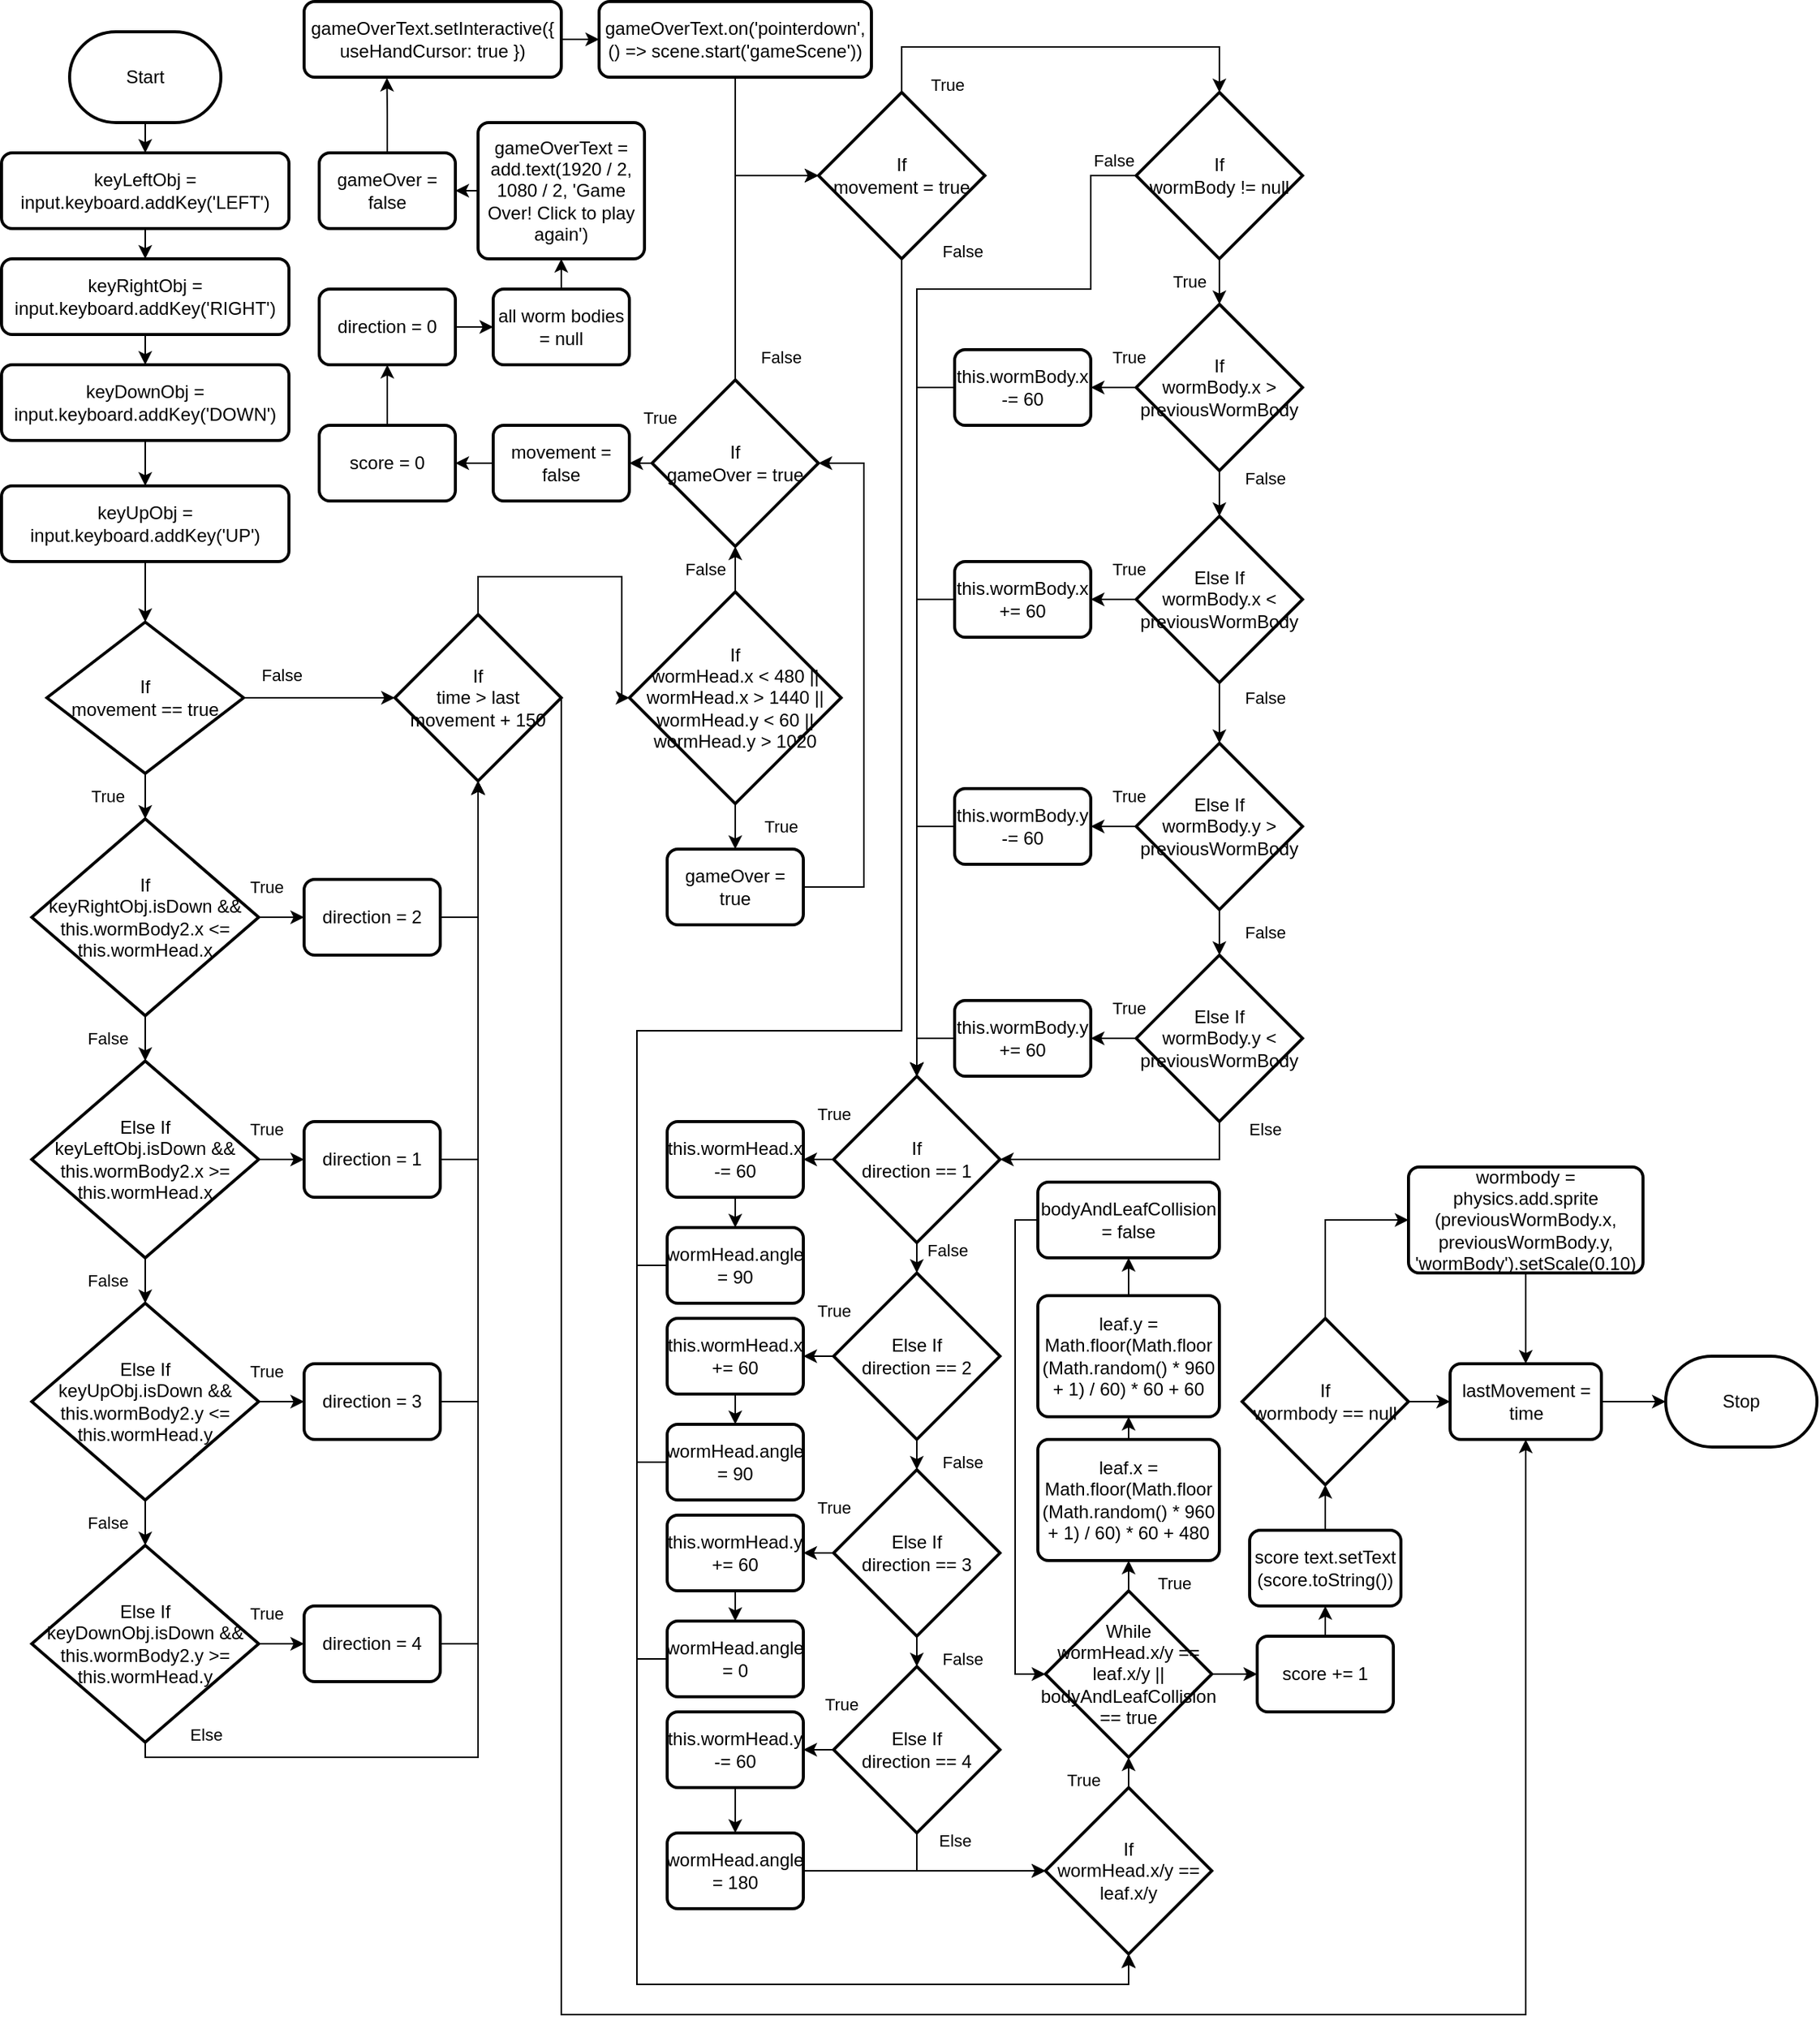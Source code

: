 <mxfile>
    <diagram id="HIP3nbAZw_EuaXWnEj3U" name="Page-1">
        <mxGraphModel dx="585" dy="398" grid="1" gridSize="10" guides="1" tooltips="1" connect="1" arrows="1" fold="1" page="1" pageScale="1" pageWidth="850" pageHeight="1100" math="0" shadow="0">
            <root>
                <mxCell id="0"/>
                <mxCell id="1" parent="0"/>
                <mxCell id="8" style="edgeStyle=none;html=1;entryX=0.5;entryY=0;entryDx=0;entryDy=0;" parent="1" source="2" target="4" edge="1">
                    <mxGeometry relative="1" as="geometry"/>
                </mxCell>
                <mxCell id="2" value="Start" style="strokeWidth=2;html=1;shape=mxgraph.flowchart.terminator;whiteSpace=wrap;" parent="1" vertex="1">
                    <mxGeometry x="55" y="40" width="100" height="60" as="geometry"/>
                </mxCell>
                <mxCell id="3" value="Stop" style="strokeWidth=2;html=1;shape=mxgraph.flowchart.terminator;whiteSpace=wrap;" parent="1" vertex="1">
                    <mxGeometry x="1110" y="915" width="100" height="60" as="geometry"/>
                </mxCell>
                <mxCell id="9" style="edgeStyle=none;html=1;entryX=0.5;entryY=0;entryDx=0;entryDy=0;" parent="1" source="4" target="5" edge="1">
                    <mxGeometry relative="1" as="geometry"/>
                </mxCell>
                <mxCell id="4" value="keyLeftObj = input.keyboard.addKey(&#39;LEFT&#39;)" style="rounded=1;whiteSpace=wrap;html=1;absoluteArcSize=1;arcSize=14;strokeWidth=2;" parent="1" vertex="1">
                    <mxGeometry x="10" y="120" width="190" height="50" as="geometry"/>
                </mxCell>
                <mxCell id="10" style="edgeStyle=none;html=1;entryX=0.5;entryY=0;entryDx=0;entryDy=0;" parent="1" source="5" target="6" edge="1">
                    <mxGeometry relative="1" as="geometry"/>
                </mxCell>
                <mxCell id="5" value="keyRightObj = input.keyboard.addKey(&#39;RIGHT&#39;)" style="rounded=1;whiteSpace=wrap;html=1;absoluteArcSize=1;arcSize=14;strokeWidth=2;" parent="1" vertex="1">
                    <mxGeometry x="10" y="190" width="190" height="50" as="geometry"/>
                </mxCell>
                <mxCell id="11" style="edgeStyle=none;html=1;entryX=0.5;entryY=0;entryDx=0;entryDy=0;" parent="1" source="6" target="7" edge="1">
                    <mxGeometry relative="1" as="geometry"/>
                </mxCell>
                <mxCell id="6" value="keyDownObj = input.keyboard.addKey(&#39;DOWN&#39;)" style="rounded=1;whiteSpace=wrap;html=1;absoluteArcSize=1;arcSize=14;strokeWidth=2;" parent="1" vertex="1">
                    <mxGeometry x="10" y="260" width="190" height="50" as="geometry"/>
                </mxCell>
                <mxCell id="7" value="keyUpObj = input.keyboard.addKey(&#39;UP&#39;)" style="rounded=1;whiteSpace=wrap;html=1;absoluteArcSize=1;arcSize=14;strokeWidth=2;" parent="1" vertex="1">
                    <mxGeometry x="10" y="340" width="190" height="50" as="geometry"/>
                </mxCell>
                <mxCell id="12" value="If&lt;div&gt;movement == true&lt;/div&gt;" style="strokeWidth=2;html=1;shape=mxgraph.flowchart.decision;whiteSpace=wrap;" parent="1" vertex="1">
                    <mxGeometry x="40" y="430" width="130" height="100" as="geometry"/>
                </mxCell>
                <mxCell id="13" style="edgeStyle=none;html=1;entryX=0.5;entryY=0;entryDx=0;entryDy=0;entryPerimeter=0;" parent="1" source="7" target="12" edge="1">
                    <mxGeometry relative="1" as="geometry"/>
                </mxCell>
                <mxCell id="29" style="edgeStyle=orthogonalEdgeStyle;shape=connector;curved=0;rounded=0;html=1;entryX=0;entryY=0.5;entryDx=0;entryDy=0;strokeColor=default;align=center;verticalAlign=middle;fontFamily=Helvetica;fontSize=11;fontColor=default;labelBackgroundColor=default;endArrow=classic;" parent="1" source="14" target="22" edge="1">
                    <mxGeometry relative="1" as="geometry"/>
                </mxCell>
                <mxCell id="14" value="If&lt;div&gt;keyRightObj.isDown &amp;amp;&amp;amp; this.wormBody2.x &amp;lt;= this.wormHead.x&lt;/div&gt;" style="strokeWidth=2;html=1;shape=mxgraph.flowchart.decision;whiteSpace=wrap;" parent="1" vertex="1">
                    <mxGeometry x="30" y="560" width="150" height="130" as="geometry"/>
                </mxCell>
                <mxCell id="31" style="edgeStyle=orthogonalEdgeStyle;shape=connector;curved=0;rounded=0;html=1;entryX=0;entryY=0.5;entryDx=0;entryDy=0;strokeColor=default;align=center;verticalAlign=middle;fontFamily=Helvetica;fontSize=11;fontColor=default;labelBackgroundColor=default;endArrow=classic;" parent="1" source="15" target="30" edge="1">
                    <mxGeometry relative="1" as="geometry"/>
                </mxCell>
                <mxCell id="15" value="Else If&lt;div&gt;keyLeftObj.isDown &amp;amp;&amp;amp; this.wormBody2.x &amp;gt;= this.wormHead.x&lt;/div&gt;" style="strokeWidth=2;html=1;shape=mxgraph.flowchart.decision;whiteSpace=wrap;" parent="1" vertex="1">
                    <mxGeometry x="30" y="720" width="150" height="130" as="geometry"/>
                </mxCell>
                <mxCell id="33" style="edgeStyle=orthogonalEdgeStyle;shape=connector;curved=0;rounded=0;html=1;entryX=0;entryY=0.5;entryDx=0;entryDy=0;strokeColor=default;align=center;verticalAlign=middle;fontFamily=Helvetica;fontSize=11;fontColor=default;labelBackgroundColor=default;endArrow=classic;" parent="1" source="16" target="32" edge="1">
                    <mxGeometry relative="1" as="geometry"/>
                </mxCell>
                <mxCell id="16" value="Else If&lt;div&gt;keyUpObj.isDown &amp;amp;&amp;amp; this.wormBody2.y &amp;lt;= this.wormHead.y&lt;/div&gt;" style="strokeWidth=2;html=1;shape=mxgraph.flowchart.decision;whiteSpace=wrap;" parent="1" vertex="1">
                    <mxGeometry x="30" y="880" width="150" height="130" as="geometry"/>
                </mxCell>
                <mxCell id="17" style="edgeStyle=none;html=1;entryX=0.5;entryY=0;entryDx=0;entryDy=0;entryPerimeter=0;" parent="1" source="12" target="14" edge="1">
                    <mxGeometry relative="1" as="geometry"/>
                </mxCell>
                <mxCell id="18" style="edgeStyle=none;html=1;entryX=0.5;entryY=0;entryDx=0;entryDy=0;entryPerimeter=0;" parent="1" source="14" target="15" edge="1">
                    <mxGeometry relative="1" as="geometry"/>
                </mxCell>
                <mxCell id="35" style="edgeStyle=orthogonalEdgeStyle;shape=connector;curved=0;rounded=0;html=1;entryX=0;entryY=0.5;entryDx=0;entryDy=0;strokeColor=default;align=center;verticalAlign=middle;fontFamily=Helvetica;fontSize=11;fontColor=default;labelBackgroundColor=default;endArrow=classic;" parent="1" source="20" target="34" edge="1">
                    <mxGeometry relative="1" as="geometry"/>
                </mxCell>
                <mxCell id="20" value="Else If&lt;div&gt;keyDownObj.isDown &amp;amp;&amp;amp; this.wormBody2.y &amp;gt;= this.wormHead.y&lt;/div&gt;" style="strokeWidth=2;html=1;shape=mxgraph.flowchart.decision;whiteSpace=wrap;" parent="1" vertex="1">
                    <mxGeometry x="30" y="1040" width="150" height="130" as="geometry"/>
                </mxCell>
                <mxCell id="22" value="direction = 2" style="rounded=1;whiteSpace=wrap;html=1;absoluteArcSize=1;arcSize=14;strokeWidth=2;" parent="1" vertex="1">
                    <mxGeometry x="210" y="600" width="90" height="50" as="geometry"/>
                </mxCell>
                <mxCell id="27" style="edgeStyle=orthogonalEdgeStyle;shape=connector;curved=0;rounded=0;html=1;entryX=0.5;entryY=0;entryDx=0;entryDy=0;entryPerimeter=0;strokeColor=default;align=center;verticalAlign=middle;fontFamily=Helvetica;fontSize=11;fontColor=default;labelBackgroundColor=default;endArrow=classic;" parent="1" source="15" target="16" edge="1">
                    <mxGeometry relative="1" as="geometry"/>
                </mxCell>
                <mxCell id="28" style="edgeStyle=orthogonalEdgeStyle;shape=connector;curved=0;rounded=0;html=1;entryX=0.5;entryY=0;entryDx=0;entryDy=0;entryPerimeter=0;strokeColor=default;align=center;verticalAlign=middle;fontFamily=Helvetica;fontSize=11;fontColor=default;labelBackgroundColor=default;endArrow=classic;" parent="1" source="16" target="20" edge="1">
                    <mxGeometry relative="1" as="geometry"/>
                </mxCell>
                <mxCell id="30" value="direction = 1" style="rounded=1;whiteSpace=wrap;html=1;absoluteArcSize=1;arcSize=14;strokeWidth=2;" parent="1" vertex="1">
                    <mxGeometry x="210" y="760" width="90" height="50" as="geometry"/>
                </mxCell>
                <mxCell id="32" value="direction = 3" style="rounded=1;whiteSpace=wrap;html=1;absoluteArcSize=1;arcSize=14;strokeWidth=2;" parent="1" vertex="1">
                    <mxGeometry x="210" y="920" width="90" height="50" as="geometry"/>
                </mxCell>
                <mxCell id="34" value="direction = 4" style="rounded=1;whiteSpace=wrap;html=1;absoluteArcSize=1;arcSize=14;strokeWidth=2;" parent="1" vertex="1">
                    <mxGeometry x="210" y="1080" width="90" height="50" as="geometry"/>
                </mxCell>
                <mxCell id="214" style="edgeStyle=orthogonalEdgeStyle;html=1;entryX=0.5;entryY=1;entryDx=0;entryDy=0;rounded=0;curved=0;exitX=1;exitY=0.5;exitDx=0;exitDy=0;exitPerimeter=0;" edge="1" parent="1" source="37" target="206">
                    <mxGeometry relative="1" as="geometry">
                        <Array as="points">
                            <mxPoint x="380" y="1350"/>
                            <mxPoint x="1018" y="1350"/>
                        </Array>
                    </mxGeometry>
                </mxCell>
                <mxCell id="37" value="If&lt;div&gt;time &amp;gt; last movement + 150&lt;/div&gt;" style="strokeWidth=2;html=1;shape=mxgraph.flowchart.decision;whiteSpace=wrap;" parent="1" vertex="1">
                    <mxGeometry x="270" y="425" width="110" height="110" as="geometry"/>
                </mxCell>
                <mxCell id="38" style="edgeStyle=orthogonalEdgeStyle;shape=connector;curved=0;rounded=0;html=1;entryX=0;entryY=0.5;entryDx=0;entryDy=0;entryPerimeter=0;strokeColor=default;align=center;verticalAlign=middle;fontFamily=Helvetica;fontSize=11;fontColor=default;labelBackgroundColor=default;endArrow=classic;" parent="1" source="12" target="37" edge="1">
                    <mxGeometry relative="1" as="geometry"/>
                </mxCell>
                <mxCell id="39" style="edgeStyle=orthogonalEdgeStyle;shape=connector;curved=0;rounded=0;html=1;entryX=0.5;entryY=1;entryDx=0;entryDy=0;entryPerimeter=0;strokeColor=default;align=center;verticalAlign=middle;fontFamily=Helvetica;fontSize=11;fontColor=default;labelBackgroundColor=default;endArrow=classic;" parent="1" source="22" target="37" edge="1">
                    <mxGeometry relative="1" as="geometry">
                        <Array as="points">
                            <mxPoint x="325" y="625"/>
                        </Array>
                    </mxGeometry>
                </mxCell>
                <mxCell id="40" style="edgeStyle=orthogonalEdgeStyle;shape=connector;curved=0;rounded=0;html=1;entryX=0.5;entryY=1;entryDx=0;entryDy=0;entryPerimeter=0;strokeColor=default;align=center;verticalAlign=middle;fontFamily=Helvetica;fontSize=11;fontColor=default;labelBackgroundColor=default;endArrow=classic;" parent="1" source="30" target="37" edge="1">
                    <mxGeometry relative="1" as="geometry">
                        <Array as="points">
                            <mxPoint x="325" y="785"/>
                        </Array>
                    </mxGeometry>
                </mxCell>
                <mxCell id="41" style="edgeStyle=orthogonalEdgeStyle;shape=connector;curved=0;rounded=0;html=1;entryX=0.5;entryY=1;entryDx=0;entryDy=0;entryPerimeter=0;strokeColor=default;align=center;verticalAlign=middle;fontFamily=Helvetica;fontSize=11;fontColor=default;labelBackgroundColor=default;endArrow=classic;" parent="1" source="32" target="37" edge="1">
                    <mxGeometry relative="1" as="geometry">
                        <Array as="points">
                            <mxPoint x="325" y="945"/>
                        </Array>
                    </mxGeometry>
                </mxCell>
                <mxCell id="42" style="edgeStyle=orthogonalEdgeStyle;shape=connector;curved=0;rounded=0;html=1;entryX=0.5;entryY=1;entryDx=0;entryDy=0;entryPerimeter=0;strokeColor=default;align=center;verticalAlign=middle;fontFamily=Helvetica;fontSize=11;fontColor=default;labelBackgroundColor=default;endArrow=classic;" parent="1" source="34" target="37" edge="1">
                    <mxGeometry relative="1" as="geometry">
                        <Array as="points">
                            <mxPoint x="325" y="1105"/>
                        </Array>
                    </mxGeometry>
                </mxCell>
                <mxCell id="44" style="edgeStyle=orthogonalEdgeStyle;shape=connector;curved=0;rounded=0;html=1;entryX=0.5;entryY=1;entryDx=0;entryDy=0;entryPerimeter=0;strokeColor=default;align=center;verticalAlign=middle;fontFamily=Helvetica;fontSize=11;fontColor=default;labelBackgroundColor=default;endArrow=classic;" parent="1" source="20" target="37" edge="1">
                    <mxGeometry relative="1" as="geometry">
                        <Array as="points">
                            <mxPoint x="105" y="1180"/>
                            <mxPoint x="325" y="1180"/>
                        </Array>
                    </mxGeometry>
                </mxCell>
                <mxCell id="45" value="True" style="text;html=1;align=center;verticalAlign=middle;resizable=0;points=[];autosize=1;strokeColor=none;fillColor=none;fontFamily=Helvetica;fontSize=11;fontColor=default;labelBackgroundColor=default;" parent="1" vertex="1">
                    <mxGeometry x="55" y="530" width="50" height="30" as="geometry"/>
                </mxCell>
                <mxCell id="46" value="True" style="text;html=1;align=center;verticalAlign=middle;resizable=0;points=[];autosize=1;strokeColor=none;fillColor=none;fontFamily=Helvetica;fontSize=11;fontColor=default;labelBackgroundColor=default;" parent="1" vertex="1">
                    <mxGeometry x="160" y="590" width="50" height="30" as="geometry"/>
                </mxCell>
                <mxCell id="47" value="True" style="text;html=1;align=center;verticalAlign=middle;resizable=0;points=[];autosize=1;strokeColor=none;fillColor=none;fontFamily=Helvetica;fontSize=11;fontColor=default;labelBackgroundColor=default;" parent="1" vertex="1">
                    <mxGeometry x="160" y="750" width="50" height="30" as="geometry"/>
                </mxCell>
                <mxCell id="48" value="True" style="text;html=1;align=center;verticalAlign=middle;resizable=0;points=[];autosize=1;strokeColor=none;fillColor=none;fontFamily=Helvetica;fontSize=11;fontColor=default;labelBackgroundColor=default;" parent="1" vertex="1">
                    <mxGeometry x="160" y="910" width="50" height="30" as="geometry"/>
                </mxCell>
                <mxCell id="49" value="True" style="text;html=1;align=center;verticalAlign=middle;resizable=0;points=[];autosize=1;strokeColor=none;fillColor=none;fontFamily=Helvetica;fontSize=11;fontColor=default;labelBackgroundColor=default;" parent="1" vertex="1">
                    <mxGeometry x="160" y="1070" width="50" height="30" as="geometry"/>
                </mxCell>
                <mxCell id="50" value="False" style="text;html=1;align=center;verticalAlign=middle;resizable=0;points=[];autosize=1;strokeColor=none;fillColor=none;fontFamily=Helvetica;fontSize=11;fontColor=default;labelBackgroundColor=default;" parent="1" vertex="1">
                    <mxGeometry x="170" y="450" width="50" height="30" as="geometry"/>
                </mxCell>
                <mxCell id="51" value="False" style="text;html=1;align=center;verticalAlign=middle;resizable=0;points=[];autosize=1;strokeColor=none;fillColor=none;fontFamily=Helvetica;fontSize=11;fontColor=default;labelBackgroundColor=default;" parent="1" vertex="1">
                    <mxGeometry x="55" y="690" width="50" height="30" as="geometry"/>
                </mxCell>
                <mxCell id="52" value="False" style="text;html=1;align=center;verticalAlign=middle;resizable=0;points=[];autosize=1;strokeColor=none;fillColor=none;fontFamily=Helvetica;fontSize=11;fontColor=default;labelBackgroundColor=default;" parent="1" vertex="1">
                    <mxGeometry x="55" y="850" width="50" height="30" as="geometry"/>
                </mxCell>
                <mxCell id="53" value="False" style="text;html=1;align=center;verticalAlign=middle;resizable=0;points=[];autosize=1;strokeColor=none;fillColor=none;fontFamily=Helvetica;fontSize=11;fontColor=default;labelBackgroundColor=default;" parent="1" vertex="1">
                    <mxGeometry x="55" y="1010" width="50" height="30" as="geometry"/>
                </mxCell>
                <mxCell id="54" value="Else" style="text;html=1;align=center;verticalAlign=middle;resizable=0;points=[];autosize=1;strokeColor=none;fillColor=none;fontFamily=Helvetica;fontSize=11;fontColor=default;labelBackgroundColor=default;" parent="1" vertex="1">
                    <mxGeometry x="125" y="1150" width="40" height="30" as="geometry"/>
                </mxCell>
                <mxCell id="60" style="edgeStyle=none;html=1;entryX=0.5;entryY=0;entryDx=0;entryDy=0;" parent="1" source="55" target="59" edge="1">
                    <mxGeometry relative="1" as="geometry"/>
                </mxCell>
                <mxCell id="55" value="If&lt;div&gt;&lt;span style=&quot;font-size: 12px;&quot;&gt;wormHead.x &amp;lt; 480 || wormHead.x &amp;gt; 1440 || wormHead.y &amp;lt; 60 || wormHead.y &amp;gt; 1020&lt;/span&gt;&lt;/div&gt;" style="strokeWidth=2;html=1;shape=mxgraph.flowchart.decision;whiteSpace=wrap;" parent="1" vertex="1">
                    <mxGeometry x="425" y="410" width="140" height="140" as="geometry"/>
                </mxCell>
                <mxCell id="59" value="gameOver = true" style="rounded=1;whiteSpace=wrap;html=1;absoluteArcSize=1;arcSize=14;strokeWidth=2;" parent="1" vertex="1">
                    <mxGeometry x="450" y="580" width="90" height="50" as="geometry"/>
                </mxCell>
                <mxCell id="67" style="edgeStyle=orthogonalEdgeStyle;shape=connector;rounded=0;html=1;entryX=1;entryY=0.5;entryDx=0;entryDy=0;strokeColor=default;align=center;verticalAlign=middle;fontFamily=Helvetica;fontSize=11;fontColor=default;labelBackgroundColor=default;endArrow=classic;" parent="1" source="61" target="64" edge="1">
                    <mxGeometry relative="1" as="geometry"/>
                </mxCell>
                <mxCell id="61" value="If&lt;div&gt;gameOver = true&lt;/div&gt;" style="strokeWidth=2;html=1;shape=mxgraph.flowchart.decision;whiteSpace=wrap;" parent="1" vertex="1">
                    <mxGeometry x="440" y="270" width="110" height="110" as="geometry"/>
                </mxCell>
                <mxCell id="62" style="edgeStyle=none;html=1;entryX=0.5;entryY=1;entryDx=0;entryDy=0;entryPerimeter=0;" parent="1" source="55" target="61" edge="1">
                    <mxGeometry relative="1" as="geometry"/>
                </mxCell>
                <mxCell id="63" style="edgeStyle=orthogonalEdgeStyle;html=1;entryX=1;entryY=0.5;entryDx=0;entryDy=0;entryPerimeter=0;rounded=0;" parent="1" source="59" target="61" edge="1">
                    <mxGeometry relative="1" as="geometry">
                        <Array as="points">
                            <mxPoint x="580" y="605"/>
                            <mxPoint x="580" y="325"/>
                        </Array>
                    </mxGeometry>
                </mxCell>
                <mxCell id="68" style="edgeStyle=orthogonalEdgeStyle;shape=connector;rounded=0;html=1;entryX=1;entryY=0.5;entryDx=0;entryDy=0;strokeColor=default;align=center;verticalAlign=middle;fontFamily=Helvetica;fontSize=11;fontColor=default;labelBackgroundColor=default;endArrow=classic;" parent="1" source="64" target="65" edge="1">
                    <mxGeometry relative="1" as="geometry"/>
                </mxCell>
                <mxCell id="64" value="movement = false" style="rounded=1;whiteSpace=wrap;html=1;absoluteArcSize=1;arcSize=14;strokeWidth=2;" parent="1" vertex="1">
                    <mxGeometry x="335" y="300" width="90" height="50" as="geometry"/>
                </mxCell>
                <mxCell id="69" style="edgeStyle=orthogonalEdgeStyle;shape=connector;rounded=0;html=1;entryX=0.5;entryY=1;entryDx=0;entryDy=0;strokeColor=default;align=center;verticalAlign=middle;fontFamily=Helvetica;fontSize=11;fontColor=default;labelBackgroundColor=default;endArrow=classic;" parent="1" source="65" target="66" edge="1">
                    <mxGeometry relative="1" as="geometry"/>
                </mxCell>
                <mxCell id="65" value="score = 0" style="rounded=1;whiteSpace=wrap;html=1;absoluteArcSize=1;arcSize=14;strokeWidth=2;" parent="1" vertex="1">
                    <mxGeometry x="220" y="300" width="90" height="50" as="geometry"/>
                </mxCell>
                <mxCell id="71" style="edgeStyle=orthogonalEdgeStyle;shape=connector;rounded=0;html=1;entryX=0;entryY=0.5;entryDx=0;entryDy=0;strokeColor=default;align=center;verticalAlign=middle;fontFamily=Helvetica;fontSize=11;fontColor=default;labelBackgroundColor=default;endArrow=classic;" parent="1" source="66" target="70" edge="1">
                    <mxGeometry relative="1" as="geometry"/>
                </mxCell>
                <mxCell id="66" value="direction = 0" style="rounded=1;whiteSpace=wrap;html=1;absoluteArcSize=1;arcSize=14;strokeWidth=2;" parent="1" vertex="1">
                    <mxGeometry x="220" y="210" width="90" height="50" as="geometry"/>
                </mxCell>
                <mxCell id="73" style="edgeStyle=orthogonalEdgeStyle;shape=connector;rounded=0;html=1;entryX=0.5;entryY=1;entryDx=0;entryDy=0;strokeColor=default;align=center;verticalAlign=middle;fontFamily=Helvetica;fontSize=11;fontColor=default;labelBackgroundColor=default;endArrow=classic;" parent="1" source="70" target="72" edge="1">
                    <mxGeometry relative="1" as="geometry"/>
                </mxCell>
                <mxCell id="70" value="all worm bodies = null" style="rounded=1;whiteSpace=wrap;html=1;absoluteArcSize=1;arcSize=14;strokeWidth=2;" parent="1" vertex="1">
                    <mxGeometry x="335" y="210" width="90" height="50" as="geometry"/>
                </mxCell>
                <mxCell id="75" style="edgeStyle=orthogonalEdgeStyle;shape=connector;rounded=0;html=1;entryX=1;entryY=0.5;entryDx=0;entryDy=0;strokeColor=default;align=center;verticalAlign=middle;fontFamily=Helvetica;fontSize=11;fontColor=default;labelBackgroundColor=default;endArrow=classic;" parent="1" source="72" target="74" edge="1">
                    <mxGeometry relative="1" as="geometry"/>
                </mxCell>
                <mxCell id="72" value="gameOverText = add.text(1920 / 2, 1080 / 2, &#39;Game Over! Click to play again&#39;)" style="rounded=1;whiteSpace=wrap;html=1;absoluteArcSize=1;arcSize=14;strokeWidth=2;" parent="1" vertex="1">
                    <mxGeometry x="325" y="100" width="110" height="90" as="geometry"/>
                </mxCell>
                <mxCell id="74" value="gameOver = false" style="rounded=1;whiteSpace=wrap;html=1;absoluteArcSize=1;arcSize=14;strokeWidth=2;" parent="1" vertex="1">
                    <mxGeometry x="220" y="120" width="90" height="50" as="geometry"/>
                </mxCell>
                <mxCell id="79" style="edgeStyle=orthogonalEdgeStyle;shape=connector;rounded=0;html=1;entryX=0;entryY=0.5;entryDx=0;entryDy=0;strokeColor=default;align=center;verticalAlign=middle;fontFamily=Helvetica;fontSize=11;fontColor=default;labelBackgroundColor=default;endArrow=classic;" parent="1" source="76" target="78" edge="1">
                    <mxGeometry relative="1" as="geometry"/>
                </mxCell>
                <mxCell id="76" value="gameOverText.setInteractive({ useHandCursor: true })" style="rounded=1;whiteSpace=wrap;html=1;absoluteArcSize=1;arcSize=14;strokeWidth=2;" parent="1" vertex="1">
                    <mxGeometry x="210" y="20" width="170" height="50" as="geometry"/>
                </mxCell>
                <mxCell id="78" value="gameOverText.on(&#39;pointerdown&#39;, () =&amp;gt; scene.start(&#39;gameScene&#39;))" style="rounded=1;whiteSpace=wrap;html=1;absoluteArcSize=1;arcSize=14;strokeWidth=2;" parent="1" vertex="1">
                    <mxGeometry x="405" y="20" width="180" height="50" as="geometry"/>
                </mxCell>
                <mxCell id="80" style="edgeStyle=orthogonalEdgeStyle;shape=connector;rounded=0;html=1;entryX=0.322;entryY=1.008;entryDx=0;entryDy=0;entryPerimeter=0;strokeColor=default;align=center;verticalAlign=middle;fontFamily=Helvetica;fontSize=11;fontColor=default;labelBackgroundColor=default;endArrow=classic;" parent="1" source="74" target="76" edge="1">
                    <mxGeometry relative="1" as="geometry"/>
                </mxCell>
                <mxCell id="81" value="If&lt;div&gt;movement = true&lt;/div&gt;" style="strokeWidth=2;html=1;shape=mxgraph.flowchart.decision;whiteSpace=wrap;" parent="1" vertex="1">
                    <mxGeometry x="550" y="80" width="110" height="110" as="geometry"/>
                </mxCell>
                <mxCell id="86" value="If&lt;div&gt;wormBody != null&lt;/div&gt;" style="strokeWidth=2;html=1;shape=mxgraph.flowchart.decision;whiteSpace=wrap;" parent="1" vertex="1">
                    <mxGeometry x="760" y="80" width="110" height="110" as="geometry"/>
                </mxCell>
                <mxCell id="94" style="edgeStyle=orthogonalEdgeStyle;shape=connector;rounded=0;html=1;entryX=1;entryY=0.5;entryDx=0;entryDy=0;strokeColor=default;align=center;verticalAlign=middle;fontFamily=Helvetica;fontSize=11;fontColor=default;labelBackgroundColor=default;endArrow=classic;" parent="1" source="88" target="93" edge="1">
                    <mxGeometry relative="1" as="geometry"/>
                </mxCell>
                <mxCell id="101" value="" style="edgeStyle=orthogonalEdgeStyle;shape=connector;rounded=0;html=1;strokeColor=default;align=center;verticalAlign=middle;fontFamily=Helvetica;fontSize=11;fontColor=default;labelBackgroundColor=default;endArrow=classic;" parent="1" source="88" target="97" edge="1">
                    <mxGeometry relative="1" as="geometry"/>
                </mxCell>
                <mxCell id="88" value="If&lt;div&gt;wormBody.x &amp;gt; previousWormBody&lt;/div&gt;" style="strokeWidth=2;html=1;shape=mxgraph.flowchart.decision;whiteSpace=wrap;" parent="1" vertex="1">
                    <mxGeometry x="760" y="220" width="110" height="110" as="geometry"/>
                </mxCell>
                <mxCell id="91" style="edgeStyle=orthogonalEdgeStyle;shape=connector;rounded=0;html=1;entryX=0;entryY=0.5;entryDx=0;entryDy=0;entryPerimeter=0;strokeColor=default;align=center;verticalAlign=middle;fontFamily=Helvetica;fontSize=11;fontColor=default;labelBackgroundColor=default;endArrow=classic;" parent="1" source="78" target="81" edge="1">
                    <mxGeometry relative="1" as="geometry"/>
                </mxCell>
                <mxCell id="92" style="edgeStyle=orthogonalEdgeStyle;shape=connector;rounded=0;html=1;entryX=0.5;entryY=0;entryDx=0;entryDy=0;entryPerimeter=0;strokeColor=default;align=center;verticalAlign=middle;fontFamily=Helvetica;fontSize=11;fontColor=default;labelBackgroundColor=default;endArrow=classic;" parent="1" source="81" target="86" edge="1">
                    <mxGeometry relative="1" as="geometry">
                        <Array as="points">
                            <mxPoint x="605" y="50"/>
                            <mxPoint x="815" y="50"/>
                        </Array>
                    </mxGeometry>
                </mxCell>
                <mxCell id="93" value="this.wormBody.x -= 60" style="rounded=1;whiteSpace=wrap;html=1;absoluteArcSize=1;arcSize=14;strokeWidth=2;" parent="1" vertex="1">
                    <mxGeometry x="640" y="250" width="90" height="50" as="geometry"/>
                </mxCell>
                <mxCell id="95" style="edgeStyle=orthogonalEdgeStyle;shape=connector;rounded=0;html=1;entryX=0.5;entryY=0;entryDx=0;entryDy=0;entryPerimeter=0;strokeColor=default;align=center;verticalAlign=middle;fontFamily=Helvetica;fontSize=11;fontColor=default;labelBackgroundColor=default;endArrow=classic;" parent="1" source="86" target="88" edge="1">
                    <mxGeometry relative="1" as="geometry"/>
                </mxCell>
                <mxCell id="96" style="edgeStyle=orthogonalEdgeStyle;shape=connector;rounded=0;html=1;entryX=0;entryY=0.5;entryDx=0;entryDy=0;entryPerimeter=0;strokeColor=default;align=center;verticalAlign=middle;fontFamily=Helvetica;fontSize=11;fontColor=default;labelBackgroundColor=default;endArrow=classic;" parent="1" source="61" target="81" edge="1">
                    <mxGeometry relative="1" as="geometry">
                        <Array as="points">
                            <mxPoint x="495" y="135"/>
                        </Array>
                    </mxGeometry>
                </mxCell>
                <mxCell id="99" style="edgeStyle=orthogonalEdgeStyle;shape=connector;rounded=0;html=1;entryX=1;entryY=0.5;entryDx=0;entryDy=0;strokeColor=default;align=center;verticalAlign=middle;fontFamily=Helvetica;fontSize=11;fontColor=default;labelBackgroundColor=default;endArrow=classic;" parent="1" source="97" target="98" edge="1">
                    <mxGeometry relative="1" as="geometry"/>
                </mxCell>
                <mxCell id="97" value="Else If&lt;div&gt;wormBody.x &amp;lt; previousWormBody&lt;/div&gt;" style="strokeWidth=2;html=1;shape=mxgraph.flowchart.decision;whiteSpace=wrap;" parent="1" vertex="1">
                    <mxGeometry x="760" y="360" width="110" height="110" as="geometry"/>
                </mxCell>
                <mxCell id="98" value="this.wormBody.x += 60" style="rounded=1;whiteSpace=wrap;html=1;absoluteArcSize=1;arcSize=14;strokeWidth=2;" parent="1" vertex="1">
                    <mxGeometry x="640" y="390" width="90" height="50" as="geometry"/>
                </mxCell>
                <mxCell id="104" style="edgeStyle=orthogonalEdgeStyle;shape=connector;rounded=0;html=1;entryX=1;entryY=0.5;entryDx=0;entryDy=0;strokeColor=default;align=center;verticalAlign=middle;fontFamily=Helvetica;fontSize=11;fontColor=default;labelBackgroundColor=default;endArrow=classic;" parent="1" source="102" target="103" edge="1">
                    <mxGeometry relative="1" as="geometry"/>
                </mxCell>
                <mxCell id="102" value="Else If&lt;div&gt;wormBody.y &amp;gt; previousWormBody&lt;/div&gt;" style="strokeWidth=2;html=1;shape=mxgraph.flowchart.decision;whiteSpace=wrap;" parent="1" vertex="1">
                    <mxGeometry x="760" y="510" width="110" height="110" as="geometry"/>
                </mxCell>
                <mxCell id="103" value="this.wormBody.y -= 60" style="rounded=1;whiteSpace=wrap;html=1;absoluteArcSize=1;arcSize=14;strokeWidth=2;" parent="1" vertex="1">
                    <mxGeometry x="640" y="540" width="90" height="50" as="geometry"/>
                </mxCell>
                <mxCell id="106" value="False" style="text;html=1;align=center;verticalAlign=middle;resizable=0;points=[];autosize=1;strokeColor=none;fillColor=none;fontFamily=Helvetica;fontSize=11;fontColor=default;labelBackgroundColor=default;" parent="1" vertex="1">
                    <mxGeometry x="450" y="380" width="50" height="30" as="geometry"/>
                </mxCell>
                <mxCell id="107" value="False" style="text;html=1;align=center;verticalAlign=middle;resizable=0;points=[];autosize=1;strokeColor=none;fillColor=none;fontFamily=Helvetica;fontSize=11;fontColor=default;labelBackgroundColor=default;" parent="1" vertex="1">
                    <mxGeometry x="500" y="240" width="50" height="30" as="geometry"/>
                </mxCell>
                <mxCell id="108" value="True" style="text;html=1;align=center;verticalAlign=middle;resizable=0;points=[];autosize=1;strokeColor=none;fillColor=none;fontFamily=Helvetica;fontSize=11;fontColor=default;labelBackgroundColor=default;" parent="1" vertex="1">
                    <mxGeometry x="500" y="550" width="50" height="30" as="geometry"/>
                </mxCell>
                <mxCell id="109" value="True" style="text;html=1;align=center;verticalAlign=middle;resizable=0;points=[];autosize=1;strokeColor=none;fillColor=none;fontFamily=Helvetica;fontSize=11;fontColor=default;labelBackgroundColor=default;" parent="1" vertex="1">
                    <mxGeometry x="420" y="280" width="50" height="30" as="geometry"/>
                </mxCell>
                <mxCell id="110" value="True" style="text;html=1;align=center;verticalAlign=middle;resizable=0;points=[];autosize=1;strokeColor=none;fillColor=none;fontFamily=Helvetica;fontSize=11;fontColor=default;labelBackgroundColor=default;" parent="1" vertex="1">
                    <mxGeometry x="610" y="60" width="50" height="30" as="geometry"/>
                </mxCell>
                <mxCell id="111" value="True" style="text;html=1;align=center;verticalAlign=middle;resizable=0;points=[];autosize=1;strokeColor=none;fillColor=none;fontFamily=Helvetica;fontSize=11;fontColor=default;labelBackgroundColor=default;" parent="1" vertex="1">
                    <mxGeometry x="770" y="190" width="50" height="30" as="geometry"/>
                </mxCell>
                <mxCell id="112" value="True" style="text;html=1;align=center;verticalAlign=middle;resizable=0;points=[];autosize=1;strokeColor=none;fillColor=none;fontFamily=Helvetica;fontSize=11;fontColor=default;labelBackgroundColor=default;" parent="1" vertex="1">
                    <mxGeometry x="730" y="240" width="50" height="30" as="geometry"/>
                </mxCell>
                <mxCell id="117" style="edgeStyle=orthogonalEdgeStyle;shape=connector;rounded=0;html=1;entryX=1;entryY=0.5;entryDx=0;entryDy=0;strokeColor=default;align=center;verticalAlign=middle;fontFamily=Helvetica;fontSize=11;fontColor=default;labelBackgroundColor=default;endArrow=classic;" parent="1" source="113" target="116" edge="1">
                    <mxGeometry relative="1" as="geometry"/>
                </mxCell>
                <mxCell id="113" value="Else If&lt;div&gt;wormBody.y &amp;lt; previousWormBody&lt;/div&gt;" style="strokeWidth=2;html=1;shape=mxgraph.flowchart.decision;whiteSpace=wrap;" parent="1" vertex="1">
                    <mxGeometry x="760" y="650" width="110" height="110" as="geometry"/>
                </mxCell>
                <mxCell id="114" style="edgeStyle=orthogonalEdgeStyle;shape=connector;rounded=0;html=1;entryX=0.5;entryY=0;entryDx=0;entryDy=0;entryPerimeter=0;strokeColor=default;align=center;verticalAlign=middle;fontFamily=Helvetica;fontSize=11;fontColor=default;labelBackgroundColor=default;endArrow=classic;" parent="1" source="97" target="102" edge="1">
                    <mxGeometry relative="1" as="geometry"/>
                </mxCell>
                <mxCell id="115" style="edgeStyle=orthogonalEdgeStyle;shape=connector;rounded=0;html=1;entryX=0.5;entryY=0;entryDx=0;entryDy=0;entryPerimeter=0;strokeColor=default;align=center;verticalAlign=middle;fontFamily=Helvetica;fontSize=11;fontColor=default;labelBackgroundColor=default;endArrow=classic;" parent="1" source="102" target="113" edge="1">
                    <mxGeometry relative="1" as="geometry"/>
                </mxCell>
                <mxCell id="116" value="this.wormBody.y += 60" style="rounded=1;whiteSpace=wrap;html=1;absoluteArcSize=1;arcSize=14;strokeWidth=2;" parent="1" vertex="1">
                    <mxGeometry x="640" y="680" width="90" height="50" as="geometry"/>
                </mxCell>
                <mxCell id="143" style="edgeStyle=orthogonalEdgeStyle;shape=connector;rounded=0;html=1;entryX=1;entryY=0.5;entryDx=0;entryDy=0;strokeColor=default;align=center;verticalAlign=middle;fontFamily=Helvetica;fontSize=11;fontColor=default;labelBackgroundColor=default;endArrow=classic;" parent="1" source="120" target="140" edge="1">
                    <mxGeometry relative="1" as="geometry"/>
                </mxCell>
                <mxCell id="120" value="If&lt;div&gt;direction == 1&lt;/div&gt;" style="strokeWidth=2;html=1;shape=mxgraph.flowchart.decision;whiteSpace=wrap;" parent="1" vertex="1">
                    <mxGeometry x="560" y="730" width="110" height="110" as="geometry"/>
                </mxCell>
                <mxCell id="121" style="edgeStyle=orthogonalEdgeStyle;shape=connector;rounded=0;html=1;entryX=1;entryY=0.5;entryDx=0;entryDy=0;entryPerimeter=0;strokeColor=default;align=center;verticalAlign=middle;fontFamily=Helvetica;fontSize=11;fontColor=default;labelBackgroundColor=default;endArrow=classic;" parent="1" source="113" target="120" edge="1">
                    <mxGeometry relative="1" as="geometry">
                        <Array as="points">
                            <mxPoint x="815" y="785"/>
                        </Array>
                    </mxGeometry>
                </mxCell>
                <mxCell id="124" style="edgeStyle=orthogonalEdgeStyle;shape=connector;rounded=0;html=1;entryX=0.5;entryY=0;entryDx=0;entryDy=0;entryPerimeter=0;strokeColor=default;align=center;verticalAlign=middle;fontFamily=Helvetica;fontSize=11;fontColor=default;labelBackgroundColor=default;endArrow=classic;" parent="1" source="86" target="120" edge="1">
                    <mxGeometry relative="1" as="geometry">
                        <Array as="points">
                            <mxPoint x="730" y="135"/>
                            <mxPoint x="730" y="210"/>
                            <mxPoint x="615" y="210"/>
                        </Array>
                    </mxGeometry>
                </mxCell>
                <mxCell id="125" style="edgeStyle=orthogonalEdgeStyle;shape=connector;rounded=0;html=1;entryX=0.5;entryY=0;entryDx=0;entryDy=0;entryPerimeter=0;strokeColor=default;align=center;verticalAlign=middle;fontFamily=Helvetica;fontSize=11;fontColor=default;labelBackgroundColor=default;endArrow=classic;" parent="1" source="93" target="120" edge="1">
                    <mxGeometry relative="1" as="geometry">
                        <Array as="points">
                            <mxPoint x="615" y="275"/>
                        </Array>
                    </mxGeometry>
                </mxCell>
                <mxCell id="126" style="edgeStyle=orthogonalEdgeStyle;shape=connector;rounded=0;html=1;entryX=0.5;entryY=0;entryDx=0;entryDy=0;entryPerimeter=0;strokeColor=default;align=center;verticalAlign=middle;fontFamily=Helvetica;fontSize=11;fontColor=default;labelBackgroundColor=default;endArrow=classic;" parent="1" source="98" target="120" edge="1">
                    <mxGeometry relative="1" as="geometry">
                        <Array as="points">
                            <mxPoint x="615" y="415"/>
                        </Array>
                    </mxGeometry>
                </mxCell>
                <mxCell id="127" style="edgeStyle=orthogonalEdgeStyle;shape=connector;rounded=0;html=1;entryX=0.5;entryY=0;entryDx=0;entryDy=0;entryPerimeter=0;strokeColor=default;align=center;verticalAlign=middle;fontFamily=Helvetica;fontSize=11;fontColor=default;labelBackgroundColor=default;endArrow=classic;" parent="1" source="103" target="120" edge="1">
                    <mxGeometry relative="1" as="geometry">
                        <Array as="points">
                            <mxPoint x="615" y="565"/>
                        </Array>
                    </mxGeometry>
                </mxCell>
                <mxCell id="128" style="edgeStyle=orthogonalEdgeStyle;shape=connector;rounded=0;html=1;entryX=0.5;entryY=0;entryDx=0;entryDy=0;entryPerimeter=0;strokeColor=default;align=center;verticalAlign=middle;fontFamily=Helvetica;fontSize=11;fontColor=default;labelBackgroundColor=default;endArrow=classic;" parent="1" source="116" target="120" edge="1">
                    <mxGeometry relative="1" as="geometry">
                        <Array as="points">
                            <mxPoint x="615" y="705"/>
                        </Array>
                    </mxGeometry>
                </mxCell>
                <mxCell id="129" value="False" style="text;html=1;align=center;verticalAlign=middle;resizable=0;points=[];autosize=1;strokeColor=none;fillColor=none;fontFamily=Helvetica;fontSize=11;fontColor=default;labelBackgroundColor=default;" parent="1" vertex="1">
                    <mxGeometry x="620" y="170" width="50" height="30" as="geometry"/>
                </mxCell>
                <mxCell id="130" value="False" style="text;html=1;align=center;verticalAlign=middle;resizable=0;points=[];autosize=1;strokeColor=none;fillColor=none;fontFamily=Helvetica;fontSize=11;fontColor=default;labelBackgroundColor=default;" parent="1" vertex="1">
                    <mxGeometry x="720" y="110" width="50" height="30" as="geometry"/>
                </mxCell>
                <mxCell id="131" value="True" style="text;html=1;align=center;verticalAlign=middle;resizable=0;points=[];autosize=1;strokeColor=none;fillColor=none;fontFamily=Helvetica;fontSize=11;fontColor=default;labelBackgroundColor=default;" parent="1" vertex="1">
                    <mxGeometry x="730" y="380" width="50" height="30" as="geometry"/>
                </mxCell>
                <mxCell id="132" value="True" style="text;html=1;align=center;verticalAlign=middle;resizable=0;points=[];autosize=1;strokeColor=none;fillColor=none;fontFamily=Helvetica;fontSize=11;fontColor=default;labelBackgroundColor=default;" parent="1" vertex="1">
                    <mxGeometry x="730" y="530" width="50" height="30" as="geometry"/>
                </mxCell>
                <mxCell id="133" value="True" style="text;html=1;align=center;verticalAlign=middle;resizable=0;points=[];autosize=1;strokeColor=none;fillColor=none;fontFamily=Helvetica;fontSize=11;fontColor=default;labelBackgroundColor=default;" parent="1" vertex="1">
                    <mxGeometry x="730" y="670" width="50" height="30" as="geometry"/>
                </mxCell>
                <mxCell id="134" value="False" style="text;html=1;align=center;verticalAlign=middle;resizable=0;points=[];autosize=1;strokeColor=none;fillColor=none;fontFamily=Helvetica;fontSize=11;fontColor=default;labelBackgroundColor=default;" parent="1" vertex="1">
                    <mxGeometry x="820" y="320" width="50" height="30" as="geometry"/>
                </mxCell>
                <mxCell id="135" value="False" style="text;html=1;align=center;verticalAlign=middle;resizable=0;points=[];autosize=1;strokeColor=none;fillColor=none;fontFamily=Helvetica;fontSize=11;fontColor=default;labelBackgroundColor=default;" parent="1" vertex="1">
                    <mxGeometry x="820" y="465" width="50" height="30" as="geometry"/>
                </mxCell>
                <mxCell id="136" value="False" style="text;html=1;align=center;verticalAlign=middle;resizable=0;points=[];autosize=1;strokeColor=none;fillColor=none;fontFamily=Helvetica;fontSize=11;fontColor=default;labelBackgroundColor=default;" parent="1" vertex="1">
                    <mxGeometry x="820" y="620" width="50" height="30" as="geometry"/>
                </mxCell>
                <mxCell id="137" value="Else" style="text;html=1;align=center;verticalAlign=middle;resizable=0;points=[];autosize=1;strokeColor=none;fillColor=none;fontFamily=Helvetica;fontSize=11;fontColor=default;labelBackgroundColor=default;" parent="1" vertex="1">
                    <mxGeometry x="825" y="750" width="40" height="30" as="geometry"/>
                </mxCell>
                <mxCell id="138" style="edgeStyle=orthogonalEdgeStyle;shape=connector;rounded=0;html=1;entryX=0;entryY=0.5;entryDx=0;entryDy=0;entryPerimeter=0;strokeColor=default;align=center;verticalAlign=middle;fontFamily=Helvetica;fontSize=11;fontColor=default;labelBackgroundColor=default;endArrow=classic;" parent="1" source="37" target="55" edge="1">
                    <mxGeometry relative="1" as="geometry">
                        <Array as="points">
                            <mxPoint x="325" y="400"/>
                            <mxPoint x="420" y="400"/>
                            <mxPoint x="420" y="480"/>
                        </Array>
                    </mxGeometry>
                </mxCell>
                <mxCell id="145" style="edgeStyle=orthogonalEdgeStyle;shape=connector;rounded=0;html=1;entryX=0.5;entryY=0;entryDx=0;entryDy=0;strokeColor=default;align=center;verticalAlign=middle;fontFamily=Helvetica;fontSize=11;fontColor=default;labelBackgroundColor=default;endArrow=classic;" parent="1" source="140" target="144" edge="1">
                    <mxGeometry relative="1" as="geometry"/>
                </mxCell>
                <mxCell id="140" value="this.wormHead.x -= 60" style="rounded=1;whiteSpace=wrap;html=1;absoluteArcSize=1;arcSize=14;strokeWidth=2;" parent="1" vertex="1">
                    <mxGeometry x="450" y="760" width="90" height="50" as="geometry"/>
                </mxCell>
                <mxCell id="144" value="wormHead.angle = 90" style="rounded=1;whiteSpace=wrap;html=1;absoluteArcSize=1;arcSize=14;strokeWidth=2;" parent="1" vertex="1">
                    <mxGeometry x="450" y="830" width="90" height="50" as="geometry"/>
                </mxCell>
                <mxCell id="151" style="edgeStyle=orthogonalEdgeStyle;shape=connector;rounded=0;html=1;entryX=1;entryY=0.5;entryDx=0;entryDy=0;strokeColor=default;align=center;verticalAlign=middle;fontFamily=Helvetica;fontSize=11;fontColor=default;labelBackgroundColor=default;endArrow=classic;" parent="1" source="146" target="148" edge="1">
                    <mxGeometry relative="1" as="geometry"/>
                </mxCell>
                <mxCell id="146" value="Else If&lt;div&gt;direction == 2&lt;/div&gt;" style="strokeWidth=2;html=1;shape=mxgraph.flowchart.decision;whiteSpace=wrap;" parent="1" vertex="1">
                    <mxGeometry x="560" y="860" width="110" height="110" as="geometry"/>
                </mxCell>
                <mxCell id="152" style="edgeStyle=orthogonalEdgeStyle;shape=connector;rounded=0;html=1;entryX=0.5;entryY=0;entryDx=0;entryDy=0;strokeColor=default;align=center;verticalAlign=middle;fontFamily=Helvetica;fontSize=11;fontColor=default;labelBackgroundColor=default;endArrow=classic;" parent="1" source="148" target="149" edge="1">
                    <mxGeometry relative="1" as="geometry"/>
                </mxCell>
                <mxCell id="148" value="this.wormHead.x += 60" style="rounded=1;whiteSpace=wrap;html=1;absoluteArcSize=1;arcSize=14;strokeWidth=2;" parent="1" vertex="1">
                    <mxGeometry x="450" y="890" width="90" height="50" as="geometry"/>
                </mxCell>
                <mxCell id="149" value="wormHead.angle = 90" style="rounded=1;whiteSpace=wrap;html=1;absoluteArcSize=1;arcSize=14;strokeWidth=2;" parent="1" vertex="1">
                    <mxGeometry x="450" y="960" width="90" height="50" as="geometry"/>
                </mxCell>
                <mxCell id="157" style="edgeStyle=orthogonalEdgeStyle;shape=connector;rounded=0;html=1;entryX=1;entryY=0.5;entryDx=0;entryDy=0;strokeColor=default;align=center;verticalAlign=middle;fontFamily=Helvetica;fontSize=11;fontColor=default;labelBackgroundColor=default;endArrow=classic;" parent="1" source="153" target="156" edge="1">
                    <mxGeometry relative="1" as="geometry"/>
                </mxCell>
                <mxCell id="153" value="Else If&lt;div&gt;direction == 3&lt;/div&gt;" style="strokeWidth=2;html=1;shape=mxgraph.flowchart.decision;whiteSpace=wrap;" parent="1" vertex="1">
                    <mxGeometry x="560" y="990" width="110" height="110" as="geometry"/>
                </mxCell>
                <mxCell id="154" style="edgeStyle=orthogonalEdgeStyle;shape=connector;rounded=0;html=1;entryX=0.5;entryY=0;entryDx=0;entryDy=0;entryPerimeter=0;strokeColor=default;align=center;verticalAlign=middle;fontFamily=Helvetica;fontSize=11;fontColor=default;labelBackgroundColor=default;endArrow=classic;" parent="1" source="120" target="146" edge="1">
                    <mxGeometry relative="1" as="geometry"/>
                </mxCell>
                <mxCell id="155" style="edgeStyle=orthogonalEdgeStyle;shape=connector;rounded=0;html=1;entryX=0.5;entryY=0;entryDx=0;entryDy=0;entryPerimeter=0;strokeColor=default;align=center;verticalAlign=middle;fontFamily=Helvetica;fontSize=11;fontColor=default;labelBackgroundColor=default;endArrow=classic;" parent="1" source="146" target="153" edge="1">
                    <mxGeometry relative="1" as="geometry"/>
                </mxCell>
                <mxCell id="159" style="edgeStyle=orthogonalEdgeStyle;shape=connector;rounded=0;html=1;entryX=0.5;entryY=0;entryDx=0;entryDy=0;strokeColor=default;align=center;verticalAlign=middle;fontFamily=Helvetica;fontSize=11;fontColor=default;labelBackgroundColor=default;endArrow=classic;" parent="1" source="156" target="158" edge="1">
                    <mxGeometry relative="1" as="geometry"/>
                </mxCell>
                <mxCell id="156" value="this.wormHead.y += 60" style="rounded=1;whiteSpace=wrap;html=1;absoluteArcSize=1;arcSize=14;strokeWidth=2;" parent="1" vertex="1">
                    <mxGeometry x="450" y="1020" width="90" height="50" as="geometry"/>
                </mxCell>
                <mxCell id="158" value="wormHead.angle = 0" style="rounded=1;whiteSpace=wrap;html=1;absoluteArcSize=1;arcSize=14;strokeWidth=2;" parent="1" vertex="1">
                    <mxGeometry x="450" y="1090" width="90" height="50" as="geometry"/>
                </mxCell>
                <mxCell id="163" style="edgeStyle=orthogonalEdgeStyle;shape=connector;rounded=0;html=1;entryX=1;entryY=0.5;entryDx=0;entryDy=0;strokeColor=default;align=center;verticalAlign=middle;fontFamily=Helvetica;fontSize=11;fontColor=default;labelBackgroundColor=default;endArrow=classic;" parent="1" source="160" target="162" edge="1">
                    <mxGeometry relative="1" as="geometry"/>
                </mxCell>
                <mxCell id="160" value="Else If&lt;div&gt;direction == 4&lt;/div&gt;" style="strokeWidth=2;html=1;shape=mxgraph.flowchart.decision;whiteSpace=wrap;" parent="1" vertex="1">
                    <mxGeometry x="560" y="1120" width="110" height="110" as="geometry"/>
                </mxCell>
                <mxCell id="161" style="edgeStyle=orthogonalEdgeStyle;shape=connector;rounded=0;html=1;entryX=0.5;entryY=0;entryDx=0;entryDy=0;entryPerimeter=0;strokeColor=default;align=center;verticalAlign=middle;fontFamily=Helvetica;fontSize=11;fontColor=default;labelBackgroundColor=default;endArrow=classic;" parent="1" source="153" target="160" edge="1">
                    <mxGeometry relative="1" as="geometry"/>
                </mxCell>
                <mxCell id="165" style="edgeStyle=orthogonalEdgeStyle;shape=connector;rounded=0;html=1;entryX=0.5;entryY=0;entryDx=0;entryDy=0;strokeColor=default;align=center;verticalAlign=middle;fontFamily=Helvetica;fontSize=11;fontColor=default;labelBackgroundColor=default;endArrow=classic;" parent="1" source="162" target="164" edge="1">
                    <mxGeometry relative="1" as="geometry"/>
                </mxCell>
                <mxCell id="162" value="this.wormHead.y -= 60" style="rounded=1;whiteSpace=wrap;html=1;absoluteArcSize=1;arcSize=14;strokeWidth=2;" parent="1" vertex="1">
                    <mxGeometry x="450" y="1150" width="90" height="50" as="geometry"/>
                </mxCell>
                <mxCell id="164" value="wormHead.angle = 180" style="rounded=1;whiteSpace=wrap;html=1;absoluteArcSize=1;arcSize=14;strokeWidth=2;" parent="1" vertex="1">
                    <mxGeometry x="450" y="1230" width="90" height="50" as="geometry"/>
                </mxCell>
                <mxCell id="166" value="If&lt;div&gt;wormHead.x/y == leaf.x/y&lt;/div&gt;" style="strokeWidth=2;html=1;shape=mxgraph.flowchart.decision;whiteSpace=wrap;" parent="1" vertex="1">
                    <mxGeometry x="700" y="1200" width="110" height="110" as="geometry"/>
                </mxCell>
                <mxCell id="167" value="False" style="text;html=1;align=center;verticalAlign=middle;resizable=0;points=[];autosize=1;strokeColor=none;fillColor=none;fontFamily=Helvetica;fontSize=11;fontColor=default;labelBackgroundColor=default;" parent="1" vertex="1">
                    <mxGeometry x="610" y="830" width="50" height="30" as="geometry"/>
                </mxCell>
                <mxCell id="168" value="False" style="text;html=1;align=center;verticalAlign=middle;resizable=0;points=[];autosize=1;strokeColor=none;fillColor=none;fontFamily=Helvetica;fontSize=11;fontColor=default;labelBackgroundColor=default;" parent="1" vertex="1">
                    <mxGeometry x="620" y="970" width="50" height="30" as="geometry"/>
                </mxCell>
                <mxCell id="169" value="False" style="text;html=1;align=center;verticalAlign=middle;resizable=0;points=[];autosize=1;strokeColor=none;fillColor=none;fontFamily=Helvetica;fontSize=11;fontColor=default;labelBackgroundColor=default;" parent="1" vertex="1">
                    <mxGeometry x="620" y="1100" width="50" height="30" as="geometry"/>
                </mxCell>
                <mxCell id="171" style="edgeStyle=orthogonalEdgeStyle;shape=connector;rounded=0;html=1;entryX=0;entryY=0.5;entryDx=0;entryDy=0;entryPerimeter=0;strokeColor=default;align=center;verticalAlign=middle;fontFamily=Helvetica;fontSize=11;fontColor=default;labelBackgroundColor=default;endArrow=classic;" parent="1" source="160" target="166" edge="1">
                    <mxGeometry relative="1" as="geometry">
                        <Array as="points">
                            <mxPoint x="615" y="1255"/>
                        </Array>
                    </mxGeometry>
                </mxCell>
                <mxCell id="172" style="edgeStyle=orthogonalEdgeStyle;shape=connector;rounded=0;html=1;entryX=0;entryY=0.5;entryDx=0;entryDy=0;entryPerimeter=0;strokeColor=default;align=center;verticalAlign=middle;fontFamily=Helvetica;fontSize=11;fontColor=default;labelBackgroundColor=default;endArrow=classic;" parent="1" source="164" target="166" edge="1">
                    <mxGeometry relative="1" as="geometry"/>
                </mxCell>
                <mxCell id="174" style="edgeStyle=orthogonalEdgeStyle;shape=connector;rounded=0;html=1;entryX=0.5;entryY=1;entryDx=0;entryDy=0;entryPerimeter=0;strokeColor=default;align=center;verticalAlign=middle;fontFamily=Helvetica;fontSize=11;fontColor=default;labelBackgroundColor=default;endArrow=classic;" parent="1" source="158" target="166" edge="1">
                    <mxGeometry relative="1" as="geometry">
                        <Array as="points">
                            <mxPoint x="430" y="1115"/>
                            <mxPoint x="430" y="1330"/>
                            <mxPoint x="755" y="1330"/>
                        </Array>
                    </mxGeometry>
                </mxCell>
                <mxCell id="175" style="edgeStyle=orthogonalEdgeStyle;shape=connector;rounded=0;html=1;entryX=0.5;entryY=1;entryDx=0;entryDy=0;entryPerimeter=0;strokeColor=default;align=center;verticalAlign=middle;fontFamily=Helvetica;fontSize=11;fontColor=default;labelBackgroundColor=default;endArrow=classic;" parent="1" source="149" target="166" edge="1">
                    <mxGeometry relative="1" as="geometry">
                        <Array as="points">
                            <mxPoint x="430" y="985"/>
                            <mxPoint x="430" y="1330"/>
                            <mxPoint x="755" y="1330"/>
                        </Array>
                    </mxGeometry>
                </mxCell>
                <mxCell id="176" style="edgeStyle=orthogonalEdgeStyle;shape=connector;rounded=0;html=1;entryX=0.5;entryY=1;entryDx=0;entryDy=0;entryPerimeter=0;strokeColor=default;align=center;verticalAlign=middle;fontFamily=Helvetica;fontSize=11;fontColor=default;labelBackgroundColor=default;endArrow=classic;" parent="1" source="144" target="166" edge="1">
                    <mxGeometry relative="1" as="geometry">
                        <Array as="points">
                            <mxPoint x="430" y="855"/>
                            <mxPoint x="430" y="1330"/>
                            <mxPoint x="755" y="1330"/>
                        </Array>
                    </mxGeometry>
                </mxCell>
                <mxCell id="177" style="edgeStyle=orthogonalEdgeStyle;shape=connector;rounded=0;html=1;entryX=0.5;entryY=1;entryDx=0;entryDy=0;entryPerimeter=0;strokeColor=default;align=center;verticalAlign=middle;fontFamily=Helvetica;fontSize=11;fontColor=default;labelBackgroundColor=default;endArrow=classic;" parent="1" source="81" target="166" edge="1">
                    <mxGeometry relative="1" as="geometry">
                        <Array as="points">
                            <mxPoint x="605" y="700"/>
                            <mxPoint x="430" y="700"/>
                            <mxPoint x="430" y="1330"/>
                            <mxPoint x="755" y="1330"/>
                        </Array>
                    </mxGeometry>
                </mxCell>
                <mxCell id="184" style="edgeStyle=orthogonalEdgeStyle;shape=connector;rounded=0;html=1;entryX=0.5;entryY=1;entryDx=0;entryDy=0;strokeColor=default;align=center;verticalAlign=middle;fontFamily=Helvetica;fontSize=11;fontColor=default;labelBackgroundColor=default;endArrow=classic;" parent="1" source="179" target="180" edge="1">
                    <mxGeometry relative="1" as="geometry"/>
                </mxCell>
                <mxCell id="200" style="edgeStyle=orthogonalEdgeStyle;shape=connector;rounded=0;html=1;entryX=0;entryY=0.5;entryDx=0;entryDy=0;strokeColor=default;align=center;verticalAlign=middle;fontFamily=Helvetica;fontSize=11;fontColor=default;labelBackgroundColor=default;endArrow=classic;" parent="1" source="179" target="199" edge="1">
                    <mxGeometry relative="1" as="geometry"/>
                </mxCell>
                <mxCell id="179" value="While&lt;div&gt;wormHead.x/y == leaf.x/y || bodyAndLeafCollision == true&lt;/div&gt;" style="strokeWidth=2;html=1;shape=mxgraph.flowchart.decision;whiteSpace=wrap;direction=south;" parent="1" vertex="1">
                    <mxGeometry x="700" y="1070" width="110" height="110" as="geometry"/>
                </mxCell>
                <mxCell id="186" style="edgeStyle=orthogonalEdgeStyle;shape=connector;rounded=0;html=1;entryX=0.5;entryY=1;entryDx=0;entryDy=0;strokeColor=default;align=center;verticalAlign=middle;fontFamily=Helvetica;fontSize=11;fontColor=default;labelBackgroundColor=default;endArrow=classic;" parent="1" source="180" target="181" edge="1">
                    <mxGeometry relative="1" as="geometry"/>
                </mxCell>
                <mxCell id="180" value="&lt;font color=&quot;#000000&quot;&gt;&lt;span style=&quot;font-size: 12px;&quot;&gt;leaf.x = Math.floor(Math.floor (Math.random() * 960 + 1) / 60) * 60 + 480&lt;/span&gt;&lt;/font&gt;" style="rounded=1;whiteSpace=wrap;html=1;absoluteArcSize=1;arcSize=14;strokeWidth=2;" parent="1" vertex="1">
                    <mxGeometry x="695" y="970" width="120" height="80" as="geometry"/>
                </mxCell>
                <mxCell id="187" style="edgeStyle=orthogonalEdgeStyle;shape=connector;rounded=0;html=1;entryX=0.5;entryY=1;entryDx=0;entryDy=0;strokeColor=default;align=center;verticalAlign=middle;fontFamily=Helvetica;fontSize=11;fontColor=default;labelBackgroundColor=default;endArrow=classic;" parent="1" source="181" target="182" edge="1">
                    <mxGeometry relative="1" as="geometry"/>
                </mxCell>
                <mxCell id="181" value="&lt;span style=&quot;font-size: 12px;&quot;&gt;leaf.y = Math.floor(Math.floor (Math.random() * 960 + 1) / 60) * 60 + 60&lt;/span&gt;" style="rounded=1;whiteSpace=wrap;html=1;absoluteArcSize=1;arcSize=14;strokeWidth=2;" parent="1" vertex="1">
                    <mxGeometry x="695" y="875" width="120" height="80" as="geometry"/>
                </mxCell>
                <mxCell id="182" value="bodyAndLeafCollision = false" style="rounded=1;whiteSpace=wrap;html=1;absoluteArcSize=1;arcSize=14;strokeWidth=2;" parent="1" vertex="1">
                    <mxGeometry x="695" y="800" width="120" height="50" as="geometry"/>
                </mxCell>
                <mxCell id="189" style="edgeStyle=orthogonalEdgeStyle;shape=connector;rounded=0;html=1;entryX=1;entryY=0.5;entryDx=0;entryDy=0;entryPerimeter=0;strokeColor=default;align=center;verticalAlign=middle;fontFamily=Helvetica;fontSize=11;fontColor=default;labelBackgroundColor=default;endArrow=classic;" parent="1" source="166" target="179" edge="1">
                    <mxGeometry relative="1" as="geometry"/>
                </mxCell>
                <mxCell id="191" style="edgeStyle=orthogonalEdgeStyle;shape=connector;rounded=0;html=1;entryX=0.5;entryY=1;entryDx=0;entryDy=0;entryPerimeter=0;strokeColor=default;align=center;verticalAlign=middle;fontFamily=Helvetica;fontSize=11;fontColor=default;labelBackgroundColor=default;endArrow=classic;" parent="1" source="182" target="179" edge="1">
                    <mxGeometry relative="1" as="geometry">
                        <Array as="points">
                            <mxPoint x="680" y="825"/>
                            <mxPoint x="680" y="1125"/>
                        </Array>
                    </mxGeometry>
                </mxCell>
                <mxCell id="192" value="True" style="text;html=1;align=center;verticalAlign=middle;resizable=0;points=[];autosize=1;strokeColor=none;fillColor=none;fontFamily=Helvetica;fontSize=11;fontColor=default;labelBackgroundColor=default;" parent="1" vertex="1">
                    <mxGeometry x="535" y="740" width="50" height="30" as="geometry"/>
                </mxCell>
                <mxCell id="193" value="True" style="text;html=1;align=center;verticalAlign=middle;resizable=0;points=[];autosize=1;strokeColor=none;fillColor=none;fontFamily=Helvetica;fontSize=11;fontColor=default;labelBackgroundColor=default;" parent="1" vertex="1">
                    <mxGeometry x="535" y="870" width="50" height="30" as="geometry"/>
                </mxCell>
                <mxCell id="194" value="True" style="text;html=1;align=center;verticalAlign=middle;resizable=0;points=[];autosize=1;strokeColor=none;fillColor=none;fontFamily=Helvetica;fontSize=11;fontColor=default;labelBackgroundColor=default;" parent="1" vertex="1">
                    <mxGeometry x="535" y="1000" width="50" height="30" as="geometry"/>
                </mxCell>
                <mxCell id="195" value="True" style="text;html=1;align=center;verticalAlign=middle;resizable=0;points=[];autosize=1;strokeColor=none;fillColor=none;fontFamily=Helvetica;fontSize=11;fontColor=default;labelBackgroundColor=default;" parent="1" vertex="1">
                    <mxGeometry x="540" y="1130" width="50" height="30" as="geometry"/>
                </mxCell>
                <mxCell id="196" value="Else" style="text;html=1;align=center;verticalAlign=middle;resizable=0;points=[];autosize=1;strokeColor=none;fillColor=none;fontFamily=Helvetica;fontSize=11;fontColor=default;labelBackgroundColor=default;" parent="1" vertex="1">
                    <mxGeometry x="620" y="1220" width="40" height="30" as="geometry"/>
                </mxCell>
                <mxCell id="197" value="True" style="text;html=1;align=center;verticalAlign=middle;resizable=0;points=[];autosize=1;strokeColor=none;fillColor=none;fontFamily=Helvetica;fontSize=11;fontColor=default;labelBackgroundColor=default;" parent="1" vertex="1">
                    <mxGeometry x="700" y="1180" width="50" height="30" as="geometry"/>
                </mxCell>
                <mxCell id="198" value="True" style="text;html=1;align=center;verticalAlign=middle;resizable=0;points=[];autosize=1;strokeColor=none;fillColor=none;fontFamily=Helvetica;fontSize=11;fontColor=default;labelBackgroundColor=default;" parent="1" vertex="1">
                    <mxGeometry x="760" y="1050" width="50" height="30" as="geometry"/>
                </mxCell>
                <mxCell id="204" style="edgeStyle=none;html=1;entryX=0.5;entryY=1;entryDx=0;entryDy=0;" edge="1" parent="1" source="199" target="201">
                    <mxGeometry relative="1" as="geometry"/>
                </mxCell>
                <mxCell id="199" value="score += 1" style="rounded=1;whiteSpace=wrap;html=1;absoluteArcSize=1;arcSize=14;strokeWidth=2;" parent="1" vertex="1">
                    <mxGeometry x="840" y="1100" width="90" height="50" as="geometry"/>
                </mxCell>
                <mxCell id="201" value="score text.setText (score.toString())" style="rounded=1;whiteSpace=wrap;html=1;absoluteArcSize=1;arcSize=14;strokeWidth=2;" parent="1" vertex="1">
                    <mxGeometry x="835" y="1030" width="100" height="50" as="geometry"/>
                </mxCell>
                <mxCell id="208" style="edgeStyle=none;html=1;entryX=0;entryY=0.5;entryDx=0;entryDy=0;" edge="1" parent="1" source="202" target="206">
                    <mxGeometry relative="1" as="geometry"/>
                </mxCell>
                <mxCell id="209" style="edgeStyle=orthogonalEdgeStyle;html=1;entryX=0;entryY=0.5;entryDx=0;entryDy=0;rounded=0;curved=0;" edge="1" parent="1" source="202" target="203">
                    <mxGeometry relative="1" as="geometry"/>
                </mxCell>
                <mxCell id="202" value="If&lt;div&gt;wormbody == null&lt;/div&gt;" style="strokeWidth=2;html=1;shape=mxgraph.flowchart.decision;whiteSpace=wrap;" vertex="1" parent="1">
                    <mxGeometry x="830" y="890" width="110" height="110" as="geometry"/>
                </mxCell>
                <mxCell id="210" style="edgeStyle=none;html=1;entryX=0.5;entryY=0;entryDx=0;entryDy=0;" edge="1" parent="1" source="203" target="206">
                    <mxGeometry relative="1" as="geometry"/>
                </mxCell>
                <mxCell id="203" value="wormbody = physics.add.sprite (previousWormBody.x, previousWormBody.y, &#39;wormBody&#39;).setScale(0.10)" style="rounded=1;whiteSpace=wrap;html=1;absoluteArcSize=1;arcSize=14;strokeWidth=2;" vertex="1" parent="1">
                    <mxGeometry x="940" y="790" width="155" height="70" as="geometry"/>
                </mxCell>
                <mxCell id="205" style="edgeStyle=none;html=1;entryX=0.5;entryY=1;entryDx=0;entryDy=0;entryPerimeter=0;" edge="1" parent="1" source="201" target="202">
                    <mxGeometry relative="1" as="geometry"/>
                </mxCell>
                <mxCell id="206" value="lastMovement = time" style="rounded=1;whiteSpace=wrap;html=1;absoluteArcSize=1;arcSize=14;strokeWidth=2;" vertex="1" parent="1">
                    <mxGeometry x="967.5" y="920" width="100" height="50" as="geometry"/>
                </mxCell>
                <mxCell id="212" style="edgeStyle=none;html=1;entryX=0;entryY=0.5;entryDx=0;entryDy=0;entryPerimeter=0;" edge="1" parent="1" source="206" target="3">
                    <mxGeometry relative="1" as="geometry"/>
                </mxCell>
            </root>
        </mxGraphModel>
    </diagram>
</mxfile>